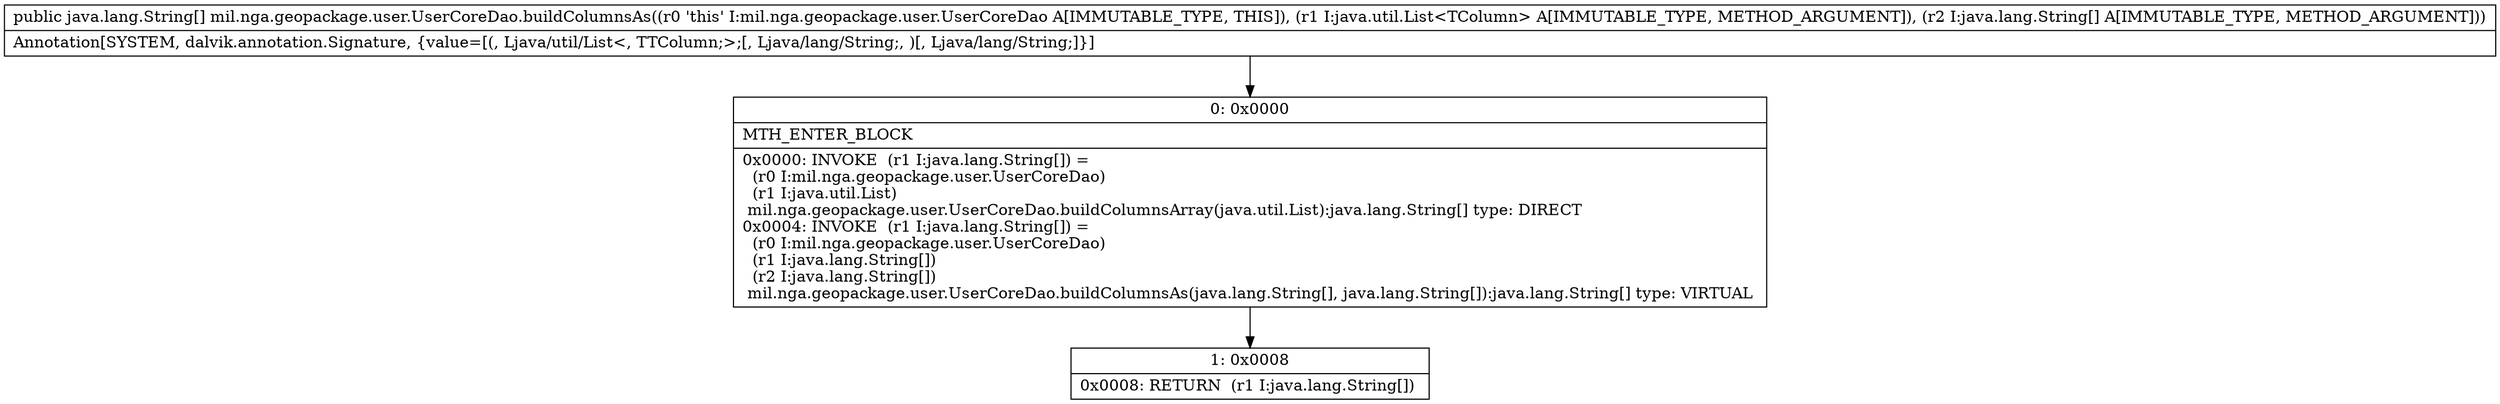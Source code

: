 digraph "CFG formil.nga.geopackage.user.UserCoreDao.buildColumnsAs(Ljava\/util\/List;[Ljava\/lang\/String;)[Ljava\/lang\/String;" {
Node_0 [shape=record,label="{0\:\ 0x0000|MTH_ENTER_BLOCK\l|0x0000: INVOKE  (r1 I:java.lang.String[]) = \l  (r0 I:mil.nga.geopackage.user.UserCoreDao)\l  (r1 I:java.util.List)\l mil.nga.geopackage.user.UserCoreDao.buildColumnsArray(java.util.List):java.lang.String[] type: DIRECT \l0x0004: INVOKE  (r1 I:java.lang.String[]) = \l  (r0 I:mil.nga.geopackage.user.UserCoreDao)\l  (r1 I:java.lang.String[])\l  (r2 I:java.lang.String[])\l mil.nga.geopackage.user.UserCoreDao.buildColumnsAs(java.lang.String[], java.lang.String[]):java.lang.String[] type: VIRTUAL \l}"];
Node_1 [shape=record,label="{1\:\ 0x0008|0x0008: RETURN  (r1 I:java.lang.String[]) \l}"];
MethodNode[shape=record,label="{public java.lang.String[] mil.nga.geopackage.user.UserCoreDao.buildColumnsAs((r0 'this' I:mil.nga.geopackage.user.UserCoreDao A[IMMUTABLE_TYPE, THIS]), (r1 I:java.util.List\<TColumn\> A[IMMUTABLE_TYPE, METHOD_ARGUMENT]), (r2 I:java.lang.String[] A[IMMUTABLE_TYPE, METHOD_ARGUMENT]))  | Annotation[SYSTEM, dalvik.annotation.Signature, \{value=[(, Ljava\/util\/List\<, TTColumn;\>;[, Ljava\/lang\/String;, )[, Ljava\/lang\/String;]\}]\l}"];
MethodNode -> Node_0;
Node_0 -> Node_1;
}

